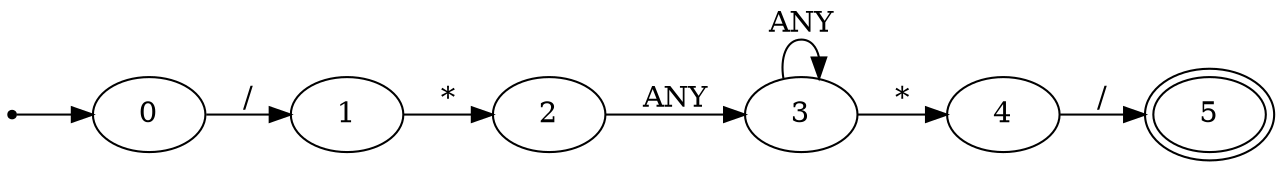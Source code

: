 digraph Ccomm {
    rankdir="LR"

    init -> 0
    0 -> 1 [label="/"]
    1 -> 2 [label="*"]
    2 -> 3 [label=ANY]
    3 -> 3 [label=ANY]
    3 -> 4 [label="*"]
    4 -> 5 [label="/"]
    5 [peripheries=2]
    init [shape=point, label=""]
}
